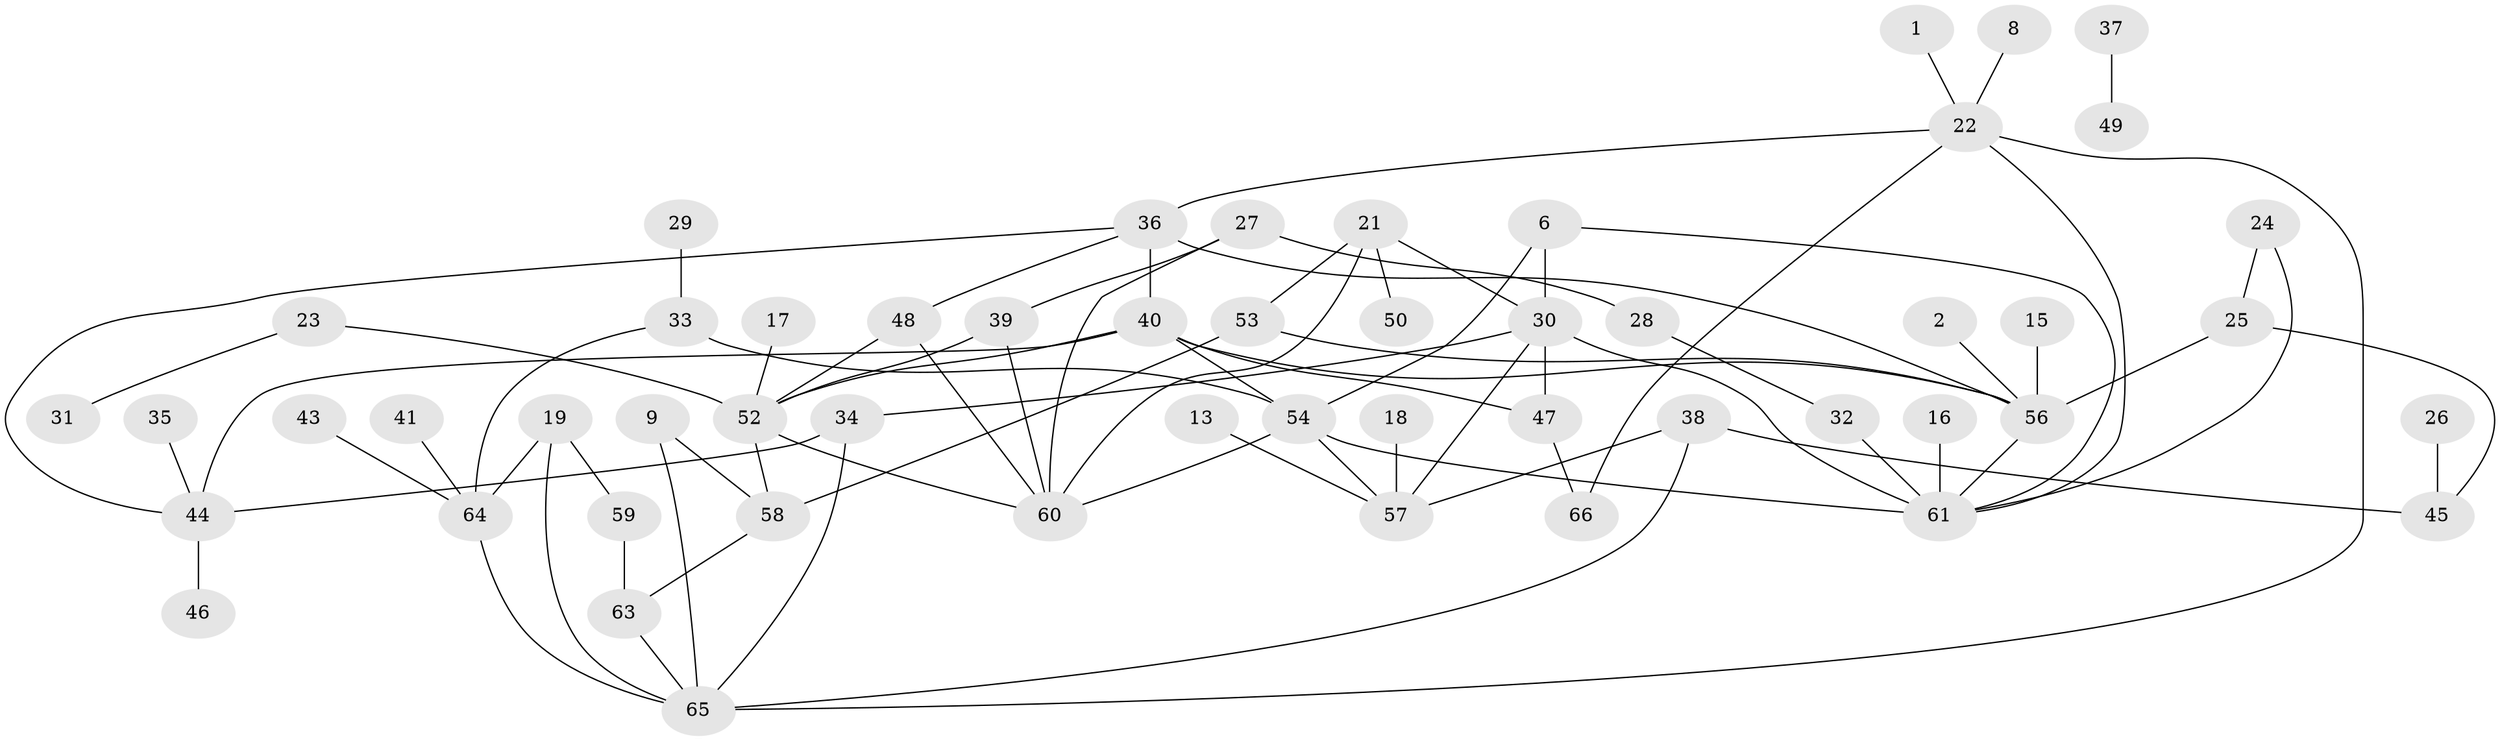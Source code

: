 // original degree distribution, {3: 0.21212121212121213, 1: 0.2727272727272727, 2: 0.26515151515151514, 4: 0.10606060606060606, 7: 0.007575757575757576, 0: 0.07575757575757576, 6: 0.022727272727272728, 5: 0.03787878787878788}
// Generated by graph-tools (version 1.1) at 2025/25/03/09/25 03:25:18]
// undirected, 53 vertices, 79 edges
graph export_dot {
graph [start="1"]
  node [color=gray90,style=filled];
  1;
  2;
  6;
  8;
  9;
  13;
  15;
  16;
  17;
  18;
  19;
  21;
  22;
  23;
  24;
  25;
  26;
  27;
  28;
  29;
  30;
  31;
  32;
  33;
  34;
  35;
  36;
  37;
  38;
  39;
  40;
  41;
  43;
  44;
  45;
  46;
  47;
  48;
  49;
  50;
  52;
  53;
  54;
  56;
  57;
  58;
  59;
  60;
  61;
  63;
  64;
  65;
  66;
  1 -- 22 [weight=1.0];
  2 -- 56 [weight=1.0];
  6 -- 30 [weight=1.0];
  6 -- 54 [weight=1.0];
  6 -- 61 [weight=1.0];
  8 -- 22 [weight=1.0];
  9 -- 58 [weight=1.0];
  9 -- 65 [weight=1.0];
  13 -- 57 [weight=1.0];
  15 -- 56 [weight=1.0];
  16 -- 61 [weight=2.0];
  17 -- 52 [weight=1.0];
  18 -- 57 [weight=1.0];
  19 -- 59 [weight=1.0];
  19 -- 64 [weight=1.0];
  19 -- 65 [weight=1.0];
  21 -- 30 [weight=1.0];
  21 -- 50 [weight=1.0];
  21 -- 53 [weight=1.0];
  21 -- 60 [weight=1.0];
  22 -- 36 [weight=1.0];
  22 -- 61 [weight=1.0];
  22 -- 65 [weight=1.0];
  22 -- 66 [weight=1.0];
  23 -- 31 [weight=1.0];
  23 -- 52 [weight=1.0];
  24 -- 25 [weight=1.0];
  24 -- 61 [weight=1.0];
  25 -- 45 [weight=1.0];
  25 -- 56 [weight=1.0];
  26 -- 45 [weight=1.0];
  27 -- 28 [weight=1.0];
  27 -- 39 [weight=1.0];
  27 -- 60 [weight=1.0];
  28 -- 32 [weight=1.0];
  29 -- 33 [weight=1.0];
  30 -- 34 [weight=1.0];
  30 -- 47 [weight=1.0];
  30 -- 57 [weight=1.0];
  30 -- 61 [weight=1.0];
  32 -- 61 [weight=1.0];
  33 -- 54 [weight=2.0];
  33 -- 64 [weight=1.0];
  34 -- 44 [weight=1.0];
  34 -- 65 [weight=1.0];
  35 -- 44 [weight=1.0];
  36 -- 40 [weight=1.0];
  36 -- 44 [weight=1.0];
  36 -- 48 [weight=1.0];
  36 -- 56 [weight=2.0];
  37 -- 49 [weight=1.0];
  38 -- 45 [weight=1.0];
  38 -- 57 [weight=1.0];
  38 -- 65 [weight=1.0];
  39 -- 52 [weight=1.0];
  39 -- 60 [weight=1.0];
  40 -- 44 [weight=1.0];
  40 -- 47 [weight=1.0];
  40 -- 52 [weight=1.0];
  40 -- 54 [weight=1.0];
  40 -- 56 [weight=1.0];
  41 -- 64 [weight=1.0];
  43 -- 64 [weight=1.0];
  44 -- 46 [weight=1.0];
  47 -- 66 [weight=1.0];
  48 -- 52 [weight=1.0];
  48 -- 60 [weight=1.0];
  52 -- 58 [weight=1.0];
  52 -- 60 [weight=1.0];
  53 -- 56 [weight=1.0];
  53 -- 58 [weight=1.0];
  54 -- 57 [weight=1.0];
  54 -- 60 [weight=1.0];
  54 -- 61 [weight=1.0];
  56 -- 61 [weight=1.0];
  58 -- 63 [weight=1.0];
  59 -- 63 [weight=1.0];
  63 -- 65 [weight=1.0];
  64 -- 65 [weight=1.0];
}
